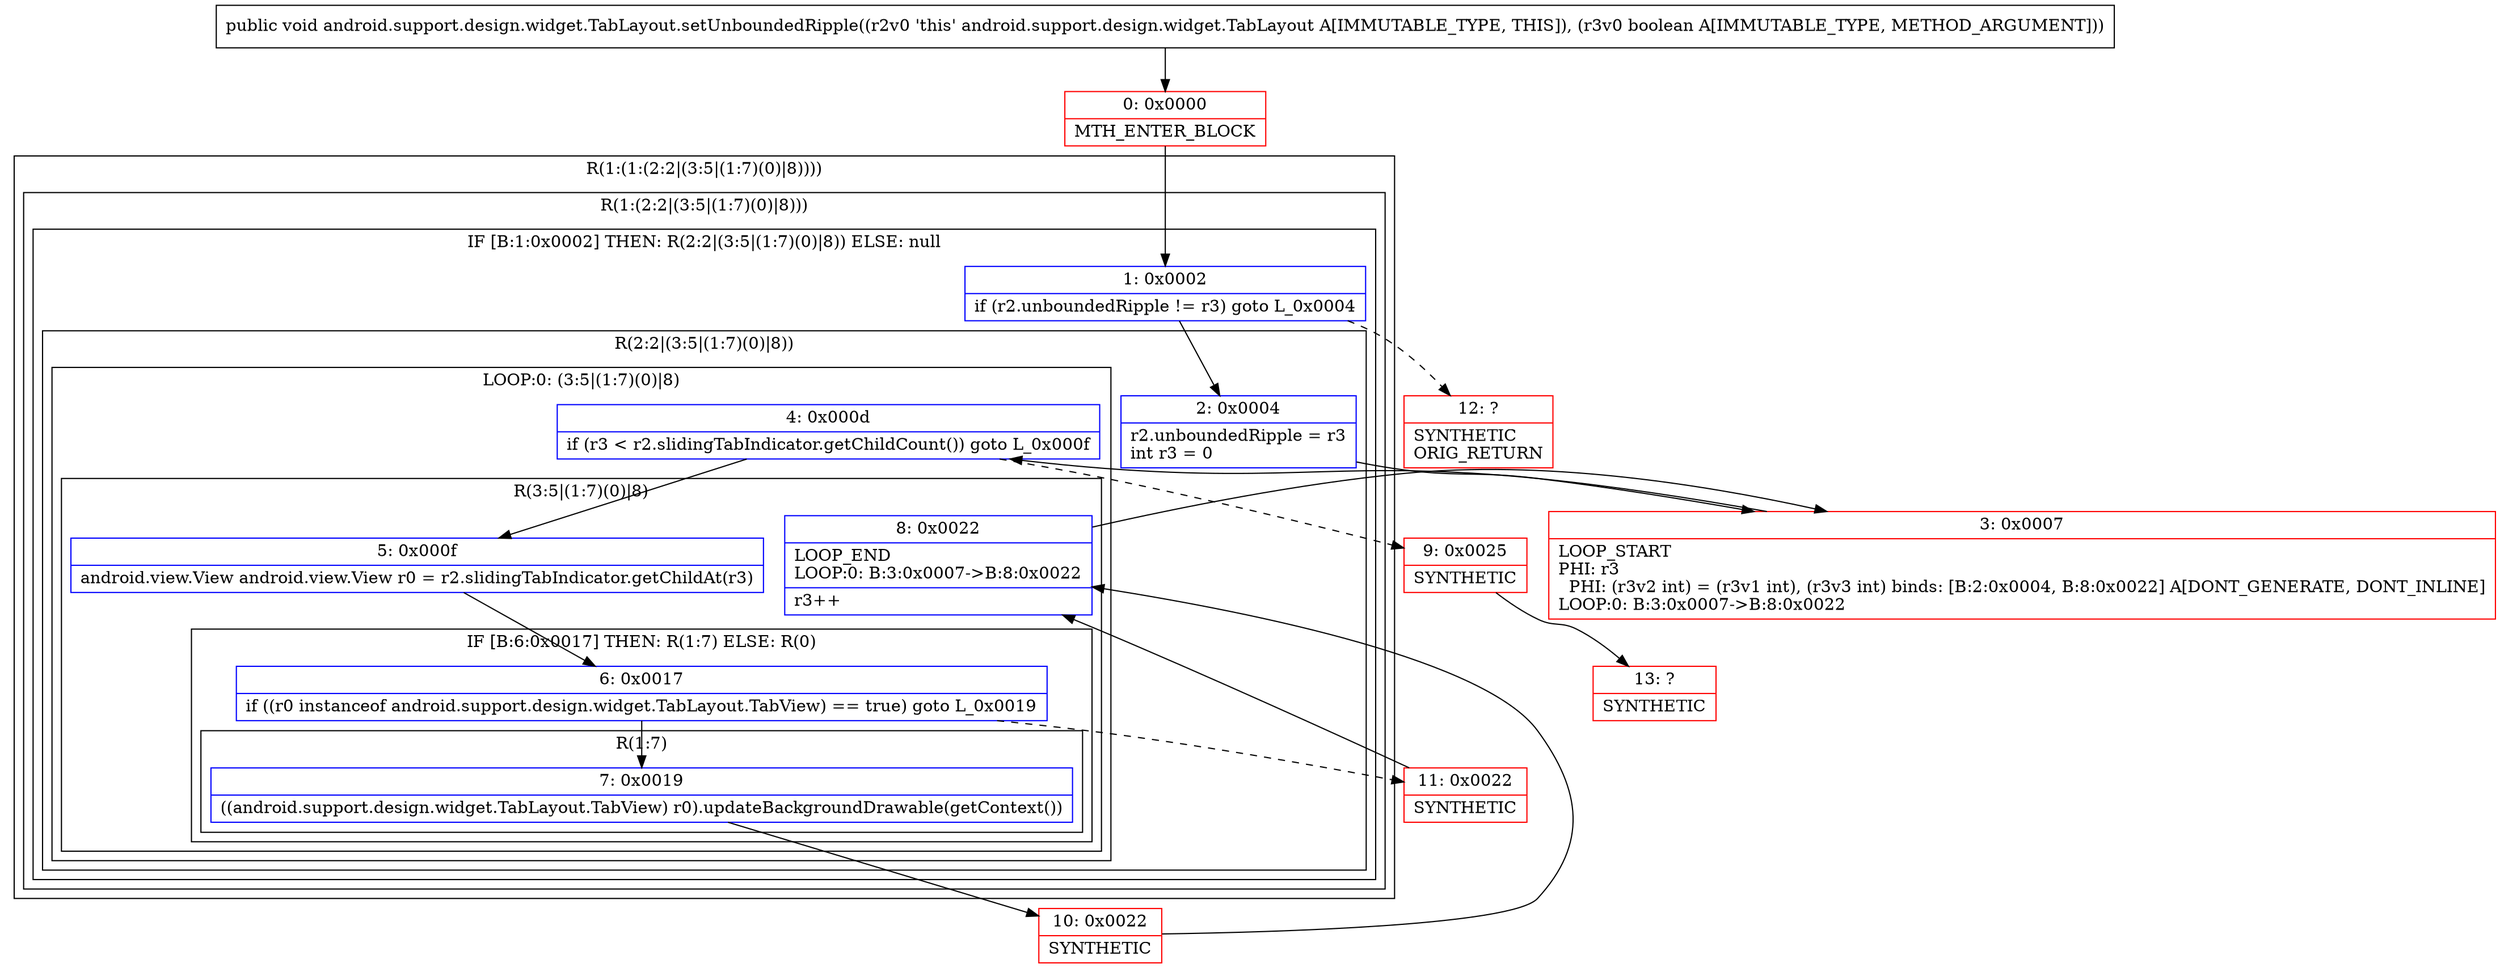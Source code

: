 digraph "CFG forandroid.support.design.widget.TabLayout.setUnboundedRipple(Z)V" {
subgraph cluster_Region_1987374194 {
label = "R(1:(1:(2:2|(3:5|(1:7)(0)|8))))";
node [shape=record,color=blue];
subgraph cluster_Region_408945351 {
label = "R(1:(2:2|(3:5|(1:7)(0)|8)))";
node [shape=record,color=blue];
subgraph cluster_IfRegion_1729162664 {
label = "IF [B:1:0x0002] THEN: R(2:2|(3:5|(1:7)(0)|8)) ELSE: null";
node [shape=record,color=blue];
Node_1 [shape=record,label="{1\:\ 0x0002|if (r2.unboundedRipple != r3) goto L_0x0004\l}"];
subgraph cluster_Region_2098701720 {
label = "R(2:2|(3:5|(1:7)(0)|8))";
node [shape=record,color=blue];
Node_2 [shape=record,label="{2\:\ 0x0004|r2.unboundedRipple = r3\lint r3 = 0\l}"];
subgraph cluster_LoopRegion_1432204138 {
label = "LOOP:0: (3:5|(1:7)(0)|8)";
node [shape=record,color=blue];
Node_4 [shape=record,label="{4\:\ 0x000d|if (r3 \< r2.slidingTabIndicator.getChildCount()) goto L_0x000f\l}"];
subgraph cluster_Region_1570247476 {
label = "R(3:5|(1:7)(0)|8)";
node [shape=record,color=blue];
Node_5 [shape=record,label="{5\:\ 0x000f|android.view.View android.view.View r0 = r2.slidingTabIndicator.getChildAt(r3)\l}"];
subgraph cluster_IfRegion_1326521865 {
label = "IF [B:6:0x0017] THEN: R(1:7) ELSE: R(0)";
node [shape=record,color=blue];
Node_6 [shape=record,label="{6\:\ 0x0017|if ((r0 instanceof android.support.design.widget.TabLayout.TabView) == true) goto L_0x0019\l}"];
subgraph cluster_Region_267016470 {
label = "R(1:7)";
node [shape=record,color=blue];
Node_7 [shape=record,label="{7\:\ 0x0019|((android.support.design.widget.TabLayout.TabView) r0).updateBackgroundDrawable(getContext())\l}"];
}
subgraph cluster_Region_2080467243 {
label = "R(0)";
node [shape=record,color=blue];
}
}
Node_8 [shape=record,label="{8\:\ 0x0022|LOOP_END\lLOOP:0: B:3:0x0007\-\>B:8:0x0022\l|r3++\l}"];
}
}
}
}
}
}
Node_0 [shape=record,color=red,label="{0\:\ 0x0000|MTH_ENTER_BLOCK\l}"];
Node_3 [shape=record,color=red,label="{3\:\ 0x0007|LOOP_START\lPHI: r3 \l  PHI: (r3v2 int) = (r3v1 int), (r3v3 int) binds: [B:2:0x0004, B:8:0x0022] A[DONT_GENERATE, DONT_INLINE]\lLOOP:0: B:3:0x0007\-\>B:8:0x0022\l}"];
Node_9 [shape=record,color=red,label="{9\:\ 0x0025|SYNTHETIC\l}"];
Node_10 [shape=record,color=red,label="{10\:\ 0x0022|SYNTHETIC\l}"];
Node_11 [shape=record,color=red,label="{11\:\ 0x0022|SYNTHETIC\l}"];
Node_12 [shape=record,color=red,label="{12\:\ ?|SYNTHETIC\lORIG_RETURN\l}"];
Node_13 [shape=record,color=red,label="{13\:\ ?|SYNTHETIC\l}"];
MethodNode[shape=record,label="{public void android.support.design.widget.TabLayout.setUnboundedRipple((r2v0 'this' android.support.design.widget.TabLayout A[IMMUTABLE_TYPE, THIS]), (r3v0 boolean A[IMMUTABLE_TYPE, METHOD_ARGUMENT])) }"];
MethodNode -> Node_0;
Node_1 -> Node_2;
Node_1 -> Node_12[style=dashed];
Node_2 -> Node_3;
Node_4 -> Node_5;
Node_4 -> Node_9[style=dashed];
Node_5 -> Node_6;
Node_6 -> Node_7;
Node_6 -> Node_11[style=dashed];
Node_7 -> Node_10;
Node_8 -> Node_3;
Node_0 -> Node_1;
Node_3 -> Node_4;
Node_9 -> Node_13;
Node_10 -> Node_8;
Node_11 -> Node_8;
}

